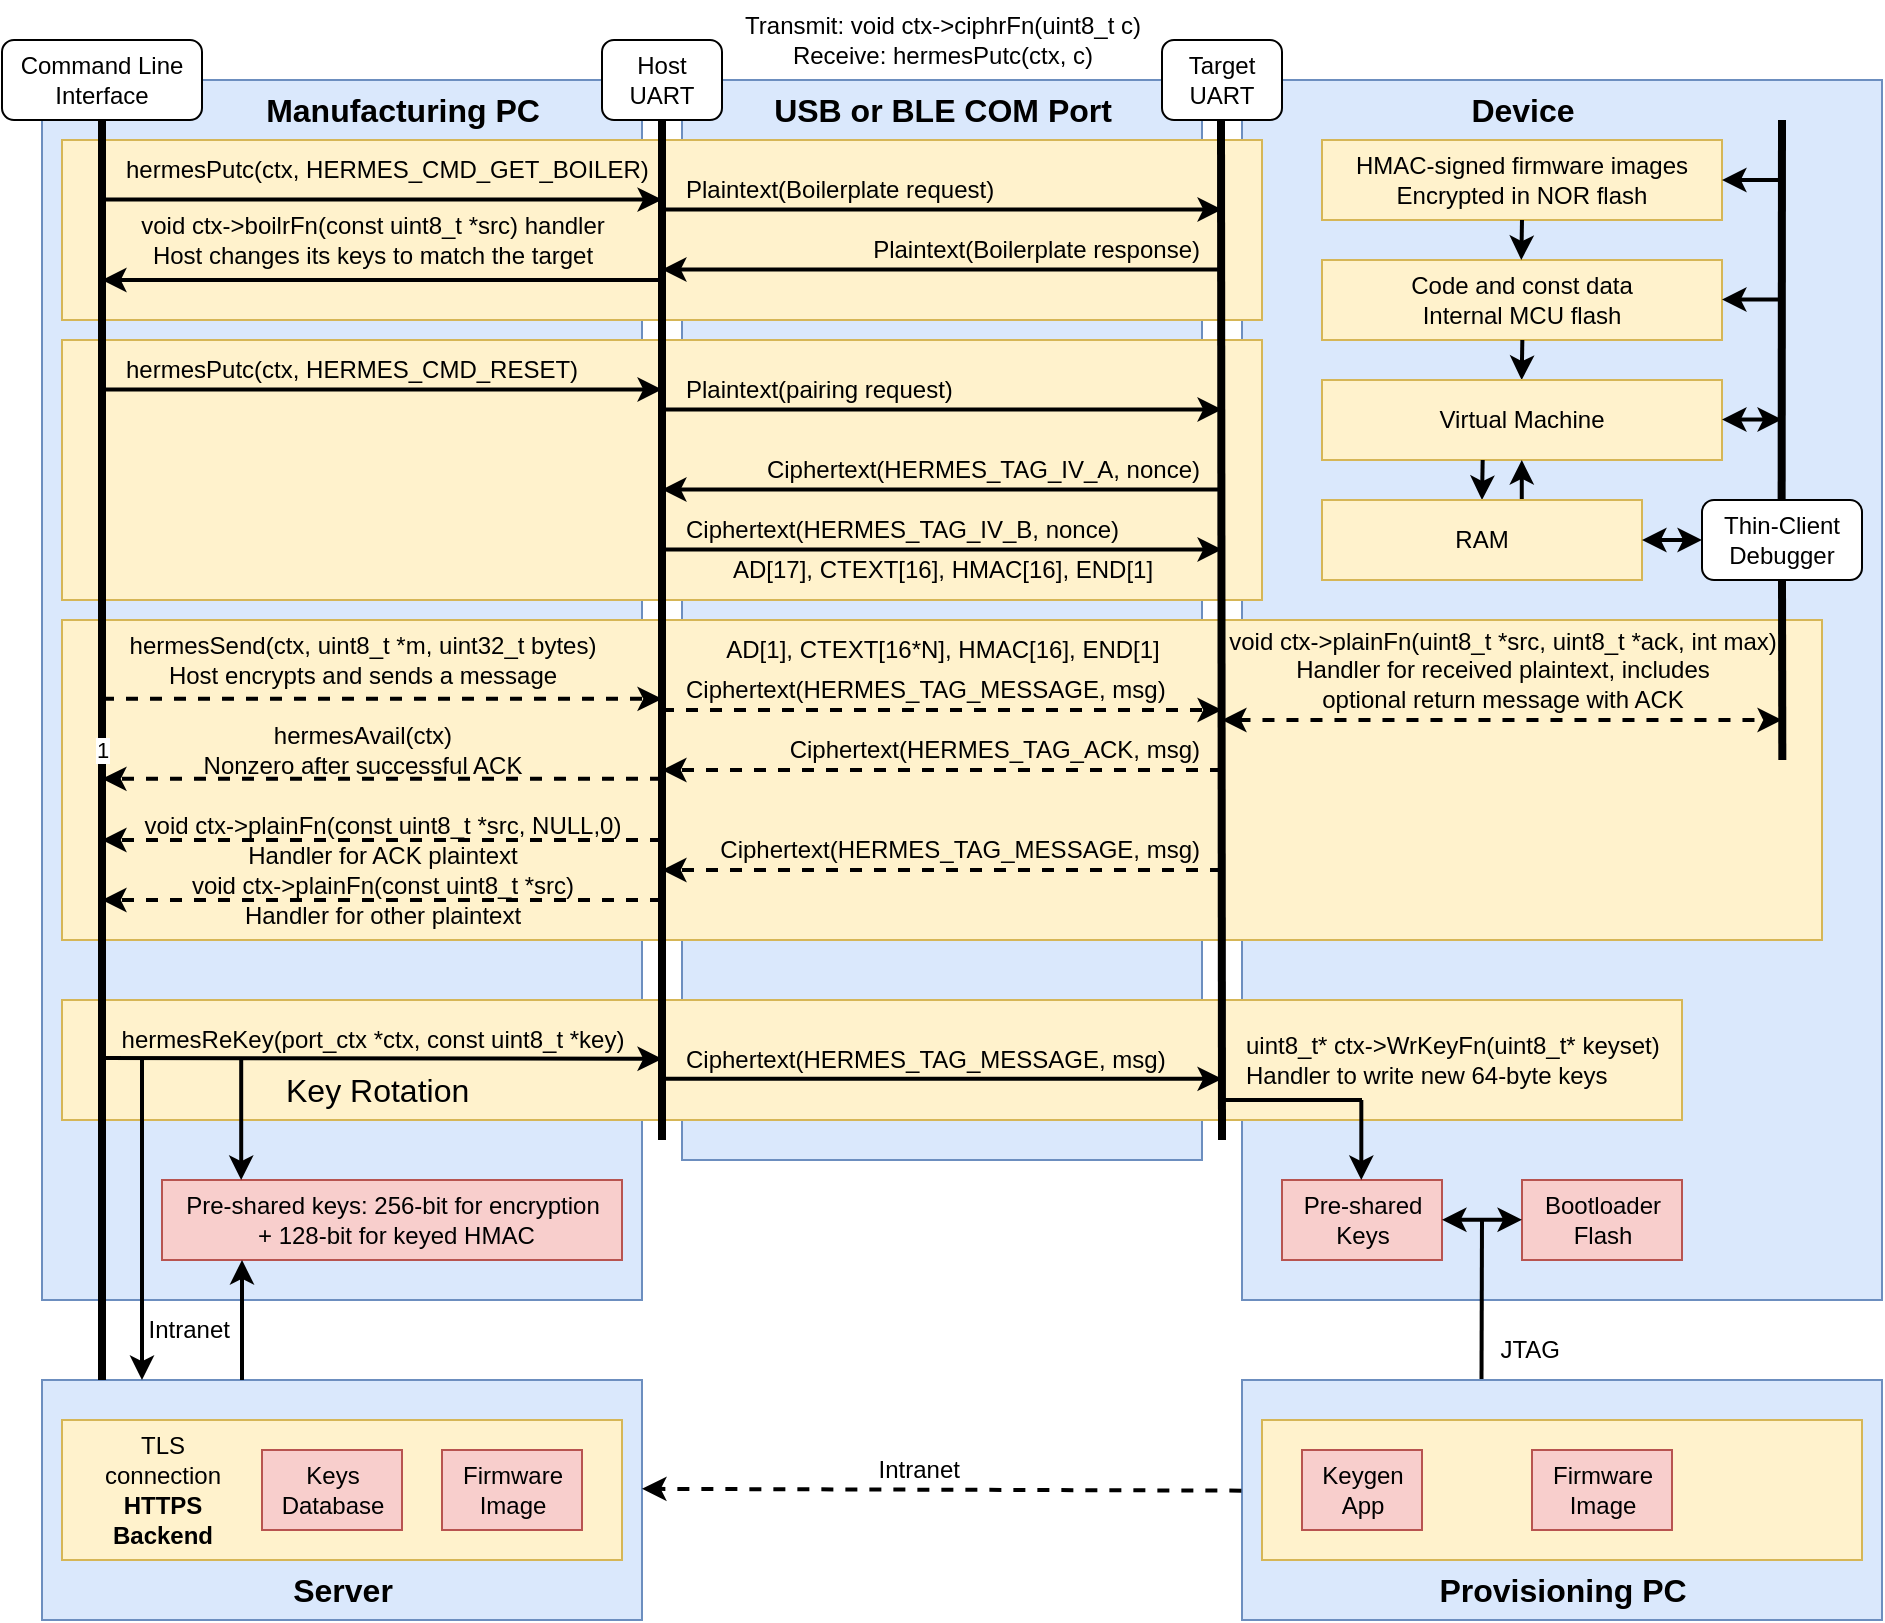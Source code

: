 <mxfile>
  <diagram id="AHviMJLxq5r347sxfxqC" name="Page-1">
    <mxGraphModel dx="2026" dy="1139" grid="1" gridSize="10" guides="1" tooltips="1" connect="1" arrows="1" fold="1" page="1" pageScale="1" pageWidth="1100" pageHeight="850" math="0" shadow="0">
      <root>
        <mxCell id="0" />
        <mxCell id="1" parent="0" />
        <mxCell id="90" value="" style="rounded=0;whiteSpace=wrap;html=1;fillColor=#dae8fc;strokeColor=#6c8ebf;" parent="1" vertex="1">
          <mxGeometry x="40" y="690" width="300" height="120" as="geometry" />
        </mxCell>
        <mxCell id="45" value="" style="rounded=0;whiteSpace=wrap;html=1;fillColor=#dae8fc;strokeColor=#6c8ebf;" parent="1" vertex="1">
          <mxGeometry x="360" y="40" width="260" height="540" as="geometry" />
        </mxCell>
        <mxCell id="44" value="" style="rounded=0;whiteSpace=wrap;html=1;fillColor=#dae8fc;strokeColor=#6c8ebf;" parent="1" vertex="1">
          <mxGeometry x="640" y="40" width="320" height="610" as="geometry" />
        </mxCell>
        <mxCell id="43" value="" style="rounded=0;whiteSpace=wrap;html=1;fillColor=#dae8fc;strokeColor=#6c8ebf;" parent="1" vertex="1">
          <mxGeometry x="40" y="40" width="300" height="610" as="geometry" />
        </mxCell>
        <mxCell id="37" value="" style="rounded=0;whiteSpace=wrap;html=1;fillColor=#fff2cc;strokeColor=#d6b656;" parent="1" vertex="1">
          <mxGeometry x="50" y="500" width="810" height="60" as="geometry" />
        </mxCell>
        <mxCell id="33" value="" style="rounded=0;whiteSpace=wrap;html=1;fillColor=#fff2cc;strokeColor=#d6b656;" parent="1" vertex="1">
          <mxGeometry x="50" y="70" width="600" height="90" as="geometry" />
        </mxCell>
        <mxCell id="32" value="" style="rounded=0;whiteSpace=wrap;html=1;fillColor=#fff2cc;strokeColor=#d6b656;" parent="1" vertex="1">
          <mxGeometry x="50" y="170" width="600" height="130" as="geometry" />
        </mxCell>
        <mxCell id="31" value="" style="rounded=0;whiteSpace=wrap;html=1;fillColor=#fff2cc;strokeColor=#d6b656;" parent="1" vertex="1">
          <mxGeometry x="50" y="310" width="880" height="160" as="geometry" />
        </mxCell>
        <mxCell id="2" value="Host&lt;div&gt;UART&lt;/div&gt;" style="rounded=1;whiteSpace=wrap;html=1;" parent="1" vertex="1">
          <mxGeometry x="320" y="20" width="60" height="40" as="geometry" />
        </mxCell>
        <mxCell id="3" value="Target&lt;div&gt;UART&lt;/div&gt;" style="rounded=1;whiteSpace=wrap;html=1;" parent="1" vertex="1">
          <mxGeometry x="600" y="20" width="60" height="40" as="geometry" />
        </mxCell>
        <mxCell id="4" value="" style="endArrow=none;html=1;entryX=0.5;entryY=1;entryDx=0;entryDy=0;strokeWidth=4;" parent="1" target="2" edge="1">
          <mxGeometry width="50" height="50" relative="1" as="geometry">
            <mxPoint x="350" y="570" as="sourcePoint" />
            <mxPoint x="400" y="330" as="targetPoint" />
          </mxGeometry>
        </mxCell>
        <mxCell id="6" value="" style="endArrow=none;html=1;entryX=0.5;entryY=1;entryDx=0;entryDy=0;strokeWidth=4;" parent="1" edge="1">
          <mxGeometry width="50" height="50" relative="1" as="geometry">
            <mxPoint x="630" y="570" as="sourcePoint" />
            <mxPoint x="629.5" y="60" as="targetPoint" />
          </mxGeometry>
        </mxCell>
        <object label="" id="7">
          <mxCell style="endArrow=classic;html=1;strokeWidth=2;endFill=1;" parent="1" edge="1">
            <mxGeometry width="50" height="50" relative="1" as="geometry">
              <mxPoint x="350" y="104.71" as="sourcePoint" />
              <mxPoint x="630" y="104.71" as="targetPoint" />
            </mxGeometry>
          </mxCell>
        </object>
        <mxCell id="8" value="hermesPutc(ctx, HERMES_CMD_GET_BOILER)" style="text;html=1;align=left;verticalAlign=middle;resizable=0;points=[];autosize=1;strokeColor=none;fillColor=none;" parent="1" vertex="1">
          <mxGeometry x="80" y="70" width="280" height="30" as="geometry" />
        </mxCell>
        <mxCell id="9" value="Plaintext(Boilerplate request)" style="text;html=1;align=left;verticalAlign=middle;resizable=0;points=[];autosize=1;strokeColor=none;fillColor=none;" parent="1" vertex="1">
          <mxGeometry x="360" y="80" width="180" height="30" as="geometry" />
        </mxCell>
        <object label="" id="10">
          <mxCell style="endArrow=classic;html=1;strokeWidth=2;endFill=1;" parent="1" edge="1">
            <mxGeometry width="50" height="50" relative="1" as="geometry">
              <mxPoint x="630" y="134.71" as="sourcePoint" />
              <mxPoint x="350" y="134.71" as="targetPoint" />
            </mxGeometry>
          </mxCell>
        </object>
        <mxCell id="11" value="Plaintext(Boilerplate response)" style="text;html=1;align=right;verticalAlign=middle;resizable=0;points=[];autosize=1;strokeColor=none;fillColor=none;" parent="1" vertex="1">
          <mxGeometry x="430" y="110" width="190" height="30" as="geometry" />
        </mxCell>
        <mxCell id="12" value="void ctx-&amp;gt;boilrFn(const uint8_t *src) handler&lt;div&gt;Host changes its keys to match the target&lt;/div&gt;" style="text;html=1;align=center;verticalAlign=middle;resizable=0;points=[];autosize=1;strokeColor=none;fillColor=none;" parent="1" vertex="1">
          <mxGeometry x="75" y="100" width="260" height="40" as="geometry" />
        </mxCell>
        <object label="" id="13">
          <mxCell style="endArrow=classic;html=1;strokeWidth=2;endFill=1;" parent="1" edge="1">
            <mxGeometry width="50" height="50" relative="1" as="geometry">
              <mxPoint x="350" y="204.71" as="sourcePoint" />
              <mxPoint x="630" y="204.71" as="targetPoint" />
            </mxGeometry>
          </mxCell>
        </object>
        <mxCell id="14" value="hermesPutc(ctx, HERMES_CMD_RESET)" style="text;html=1;align=left;verticalAlign=middle;resizable=0;points=[];autosize=1;strokeColor=none;fillColor=none;" parent="1" vertex="1">
          <mxGeometry x="80" y="170" width="250" height="30" as="geometry" />
        </mxCell>
        <mxCell id="15" value="Plaintext(pairing request)" style="text;html=1;align=left;verticalAlign=middle;resizable=0;points=[];autosize=1;strokeColor=none;fillColor=none;" parent="1" vertex="1">
          <mxGeometry x="360" y="180" width="160" height="30" as="geometry" />
        </mxCell>
        <object label="" id="16">
          <mxCell style="endArrow=classic;html=1;strokeWidth=2;endFill=1;" parent="1" edge="1">
            <mxGeometry width="50" height="50" relative="1" as="geometry">
              <mxPoint x="630" y="244.71" as="sourcePoint" />
              <mxPoint x="350" y="244.71" as="targetPoint" />
            </mxGeometry>
          </mxCell>
        </object>
        <mxCell id="17" value="Ciphertext(HERMES_TAG_IV_A, nonce)" style="text;html=1;align=right;verticalAlign=middle;resizable=0;points=[];autosize=1;strokeColor=none;fillColor=none;" parent="1" vertex="1">
          <mxGeometry x="380" y="220" width="240" height="30" as="geometry" />
        </mxCell>
        <object label="" id="18">
          <mxCell style="endArrow=classic;html=1;strokeWidth=2;endFill=1;" parent="1" edge="1">
            <mxGeometry width="50" height="50" relative="1" as="geometry">
              <mxPoint x="350" y="274.71" as="sourcePoint" />
              <mxPoint x="630" y="274.71" as="targetPoint" />
            </mxGeometry>
          </mxCell>
        </object>
        <mxCell id="19" value="Ciphertext(HERMES_TAG_IV_B, nonce)" style="text;html=1;align=left;verticalAlign=middle;resizable=0;points=[];autosize=1;strokeColor=none;fillColor=none;" parent="1" vertex="1">
          <mxGeometry x="360" y="250" width="240" height="30" as="geometry" />
        </mxCell>
        <object label="" id="20">
          <mxCell style="endArrow=classic;html=1;strokeWidth=2;endFill=1;dashed=1;" parent="1" edge="1">
            <mxGeometry width="50" height="50" relative="1" as="geometry">
              <mxPoint x="350" y="355" as="sourcePoint" />
              <mxPoint x="630" y="355" as="targetPoint" />
            </mxGeometry>
          </mxCell>
        </object>
        <mxCell id="21" value="hermesSend(ctx, uint8_t *m, uint32_t bytes)&lt;div&gt;Host encrypts and sends a message&lt;/div&gt;" style="text;html=1;align=center;verticalAlign=middle;resizable=0;points=[];autosize=1;strokeColor=none;fillColor=none;" parent="1" vertex="1">
          <mxGeometry x="70" y="310" width="260" height="40" as="geometry" />
        </mxCell>
        <mxCell id="22" value="Ciphertext(HERMES_TAG_MESSAGE, msg)" style="text;html=1;align=left;verticalAlign=middle;resizable=0;points=[];autosize=1;strokeColor=none;fillColor=none;" parent="1" vertex="1">
          <mxGeometry x="360" y="330" width="260" height="30" as="geometry" />
        </mxCell>
        <mxCell id="23" value="Ciphertext(HERMES_TAG_ACK, msg)" style="text;html=1;align=right;verticalAlign=middle;resizable=0;points=[];autosize=1;strokeColor=none;fillColor=none;" parent="1" vertex="1">
          <mxGeometry x="390" y="360" width="230" height="30" as="geometry" />
        </mxCell>
        <object label="" id="24">
          <mxCell style="endArrow=classic;html=1;strokeWidth=2;endFill=1;dashed=1;" parent="1" edge="1">
            <mxGeometry width="50" height="50" relative="1" as="geometry">
              <mxPoint x="630" y="385" as="sourcePoint" />
              <mxPoint x="350" y="385" as="targetPoint" />
            </mxGeometry>
          </mxCell>
        </object>
        <mxCell id="25" value="void ctx-&amp;gt;plainFn(uint8_t *src, uint8_t *ack, int max)&lt;div&gt;Handler for received plaintext, includes&lt;/div&gt;&lt;div&gt;optional return message with ACK&lt;/div&gt;" style="text;html=1;align=center;verticalAlign=middle;resizable=0;points=[];autosize=1;strokeColor=none;fillColor=none;" parent="1" vertex="1">
          <mxGeometry x="620" y="305" width="300" height="60" as="geometry" />
        </mxCell>
        <mxCell id="26" value="hermesAvail(ctx)&lt;div&gt;Nonzero after successful ACK&lt;/div&gt;" style="text;html=1;align=center;verticalAlign=middle;resizable=0;points=[];autosize=1;strokeColor=none;fillColor=none;" parent="1" vertex="1">
          <mxGeometry x="110" y="355" width="180" height="40" as="geometry" />
        </mxCell>
        <object label="" id="28">
          <mxCell style="endArrow=classic;html=1;strokeWidth=2;endFill=1;" parent="1" edge="1">
            <mxGeometry width="50" height="50" relative="1" as="geometry">
              <mxPoint x="350" y="539.43" as="sourcePoint" />
              <mxPoint x="630" y="539.43" as="targetPoint" />
              <Array as="points">
                <mxPoint x="490" y="539.43" />
              </Array>
            </mxGeometry>
          </mxCell>
        </object>
        <mxCell id="29" value="Transmit:&amp;nbsp;void ctx-&amp;gt;ciphrFn(uint8_t c)&lt;div&gt;Receive:&amp;nbsp;&lt;span style=&quot;color: rgb(0, 0, 0); text-align: left; background-color: transparent;&quot;&gt;hermesPutc(ctx, c)&lt;/span&gt;&lt;span style=&quot;background-color: transparent; font-family: monospace; font-size: 0px; text-align: start;&quot;&gt;%3CmxGraphModel%3E%3Croot%3E%3CmxCell%20id%3D%220%22%2F%3E%3CmxCell%20id%3D%221%22%20parent%3D%220%22%2F%3E%3CmxCell%20id%3D%222%22%20value%3D%22hermesPutc(ctx%2C%20HERMES_CMD_GET_BOILER)%22%20style%3D%22text%3Bhtml%3D1%3Balign%3Dleft%3BverticalAlign%3Dmiddle%3Bresizable%3D0%3Bpoints%3D%5B%5D%3Bautosize%3D1%3BstrokeColor%3Dnone%3BfillColor%3Dnone%3B%22%20vertex%3D%221%22%20parent%3D%221%22%3E%3CmxGeometry%20x%3D%2210%22%20y%3D%2270%22%20width%3D%22280%22%20height%3D%2230%22%20as%3D%22geometry%22%2F%3E%3C%2FmxCell%3E%3C%2Froot%3E%3C%2FmxGraphModel%3E&lt;/span&gt;&lt;span style=&quot;background-color: transparent; font-family: monospace; font-size: 0px; text-align: start;&quot;&gt;%3CmxGraphModel%3E%3Croot%3E%3CmxCell%20id%3D%220%22%2F%3E%3CmxCell%20id%3D%221%22%20parent%3D%220%22%2F%3E%3CmxCell%20id%3D%222%22%20value%3D%22hermesPutc(ctx%2C%20HERMES_CMD_GET_BOILER)%22%20style%3D%22text%3Bhtml%3D1%3Balign%3Dleft%3BverticalAlign%3Dmiddle%3Bresizable%3D0%3Bpoints%3D%5B%5D%3Bautosize%3D1%3BstrokeColor%3Dnone%3BfillColor%3Dnone%3B%22%20vertex%3D%221%22%20parent%3D%221%22%3E%3CmxGeometry%20x%3D%2210%22%20y%3D%2270%22%20width%3D%22280%22%20height%3D%2230%22%20as%3D%22geometry%22%2F%3E%3C%2FmxCell%3E%3C%2Froot%3E%3C%2FmxGraphModel%3E&lt;/span&gt;&lt;span style=&quot;background-color: transparent; font-family: monospace; font-size: 0px; text-align: start;&quot;&gt;%3CmxGraphModel%3E%3Croot%3E%3CmxCell%20id%3D%220%22%2F%3E%3CmxCell%20id%3D%221%22%20parent%3D%220%22%2F%3E%3CmxCell%20id%3D%222%22%20value%3D%22hermesPutc(ctx%2C%20HERMES_CMD_GET_BOILER)%22%20style%3D%22text%3Bhtml%3D1%3Balign%3Dleft%3BverticalAlign%3Dmiddle%3Bresizable%3D0%3Bpoints%3D%5B%5D%3Bautosize%3D1%3BstrokeColor%3Dnone%3BfillColor%3Dnone%3B%22%20vertex%3D%221%22%20parent%3D%221%22%3E%3CmxGeometry%20x%3D%2210%22%20y%3D%2270%22%20width%3D%22280%22%20height%3D%2230%22%20as%3D%22geometry%22%2F%3E%3C%2FmxCell%3E%3C%2Froot%3E%3C%2FmxGraphModel%3E&lt;/span&gt;&lt;span style=&quot;background-color: transparent; font-family: monospace; font-size: 0px; text-align: start;&quot;&gt;%3CmxGraphModel%3E%3Croot%3E%3CmxCell%20id%3D%220%22%2F%3E%3CmxCell%20id%3D%221%22%20parent%3D%220%22%2F%3E%3CmxCell%20id%3D%222%22%20value%3D%22hermesPutc(ctx%2C%20HERMES_CMD_GET_BOILER)%22%20style%3D%22text%3Bhtml%3D1%3Balign%3Dleft%3BverticalAlign%3Dmiddle%3Bresizable%3D0%3Bpoints%3D%5B%5D%3Bautosize%3D1%3BstrokeColor%3Dnone%3BfillColor%3Dnone%3B%22%20vertex%3D%221%22%20parent%3D%221%22%3E%3CmxGeometry%20x%3D%2210%22%20y%3D%2270%22%20width%3D%22280%22%20height%3D%2230%22%20as%3D%22geometry%22%2F%3E%3C%2FmxCell%3E%3C%2Froot%3E%3C%2FmxGraphModel%3E&lt;/span&gt;&lt;span style=&quot;background-color: transparent; font-family: monospace; font-size: 0px; text-align: start;&quot;&gt;%3CmxGraphModel%3E%3Croot%3E%3CmxCell%20id%3D%220%22%2F%3E%3CmxCell%20id%3D%221%22%20parent%3D%220%22%2F%3E%3CmxCell%20id%3D%222%22%20value%3D%22hermesPutc(ctx%2C%20HERMES_CMD_GET_BOILER)%22%20style%3D%22text%3Bhtml%3D1%3Balign%3Dleft%3BverticalAlign%3Dmiddle%3Bresizable%3D0%3Bpoints%3D%5B%5D%3Bautosize%3D1%3BstrokeColor%3Dnone%3BfillColor%3Dnone%3B%22%20vertex%3D%221%22%20parent%3D%221%22%3E%3CmxGeometry%20x%3D%2210%22%20y%3D%2270%22%20width%3D%22280%22%20height%3D%2230%22%20as%3D%22geometry%22%2F%3E%3C%2FmxCell%3E%3C%2Froot%3E%3C%2FmxGraphModel%3E&lt;/span&gt;&lt;span style=&quot;background-color: transparent; font-family: monospace; font-size: 0px; text-align: start;&quot;&gt;%3CmxGraphModel%3E%3Croot%3E%3CmxCell%20id%3D%220%22%2F%3E%3CmxCell%20id%3D%221%22%20parent%3D%220%22%2F%3E%3CmxCell%20id%3D%222%22%20value%3D%22hermesPutc(ctx%2C%20HERMES_CMD_GET_BOILER)%22%20style%3D%22text%3Bhtml%3D1%3Balign%3Dleft%3BverticalAlign%3Dmiddle%3Bresizable%3D0%3Bpoints%3D%5B%5D%3Bautosize%3D1%3BstrokeColor%3Dnone%3BfillColor%3Dnone%3B%22%20vertex%3D%221%22%20parent%3D%221%22%3E%3CmxGeometry%20x%3D%2210%22%20y%3D%2270%22%20width%3D%22280%22%20height%3D%2230%22%20as%3D%22geometry%22%2F%3E%3C%2FmxCell%3E%3C%2Froot%3E%3C%2FmxGraphModel%3E&lt;/span&gt;&lt;/div&gt;" style="text;html=1;align=center;verticalAlign=middle;resizable=0;points=[];autosize=1;strokeColor=none;fillColor=none;" parent="1" vertex="1">
          <mxGeometry x="380" width="220" height="40" as="geometry" />
        </mxCell>
        <mxCell id="30" value="Ciphertext(HERMES_TAG_MESSAGE, msg)" style="text;html=1;align=left;verticalAlign=middle;resizable=0;points=[];autosize=1;strokeColor=none;fillColor=none;" parent="1" vertex="1">
          <mxGeometry x="360" y="515" width="260" height="30" as="geometry" />
        </mxCell>
        <mxCell id="38" value="&lt;font style=&quot;font-size: 16px;&quot;&gt;Key Rotation&lt;/font&gt;" style="text;html=1;align=left;verticalAlign=middle;resizable=0;points=[];autosize=1;strokeColor=none;fillColor=none;" parent="1" vertex="1">
          <mxGeometry x="160" y="530" width="120" height="30" as="geometry" />
        </mxCell>
        <mxCell id="39" value="uint8_t* ctx-&amp;gt;WrKeyFn(uint8_t* keyset)&lt;div&gt;Handler to write new 64-byte keys&lt;/div&gt;" style="text;html=1;align=left;verticalAlign=middle;resizable=0;points=[];autosize=1;strokeColor=none;fillColor=none;" parent="1" vertex="1">
          <mxGeometry x="640" y="510" width="230" height="40" as="geometry" />
        </mxCell>
        <mxCell id="40" value="AD[1], CTEXT[16*N], HMAC[16], END[1]" style="text;html=1;align=center;verticalAlign=middle;resizable=0;points=[];autosize=1;strokeColor=none;fillColor=none;" parent="1" vertex="1">
          <mxGeometry x="370" y="310" width="240" height="30" as="geometry" />
        </mxCell>
        <mxCell id="41" value="AD[17], CTEXT[16], HMAC[16], END[1]" style="text;html=1;align=center;verticalAlign=middle;resizable=0;points=[];autosize=1;strokeColor=none;fillColor=none;" parent="1" vertex="1">
          <mxGeometry x="375" y="270" width="230" height="30" as="geometry" />
        </mxCell>
        <mxCell id="42" value="Pre-shared keys: 256-bit for encryption&lt;div&gt;&amp;nbsp;+ 128-bit for keyed HMAC&lt;/div&gt;" style="text;html=1;align=center;verticalAlign=middle;resizable=0;points=[];autosize=1;strokeColor=#b85450;fillColor=#f8cecc;" parent="1" vertex="1">
          <mxGeometry x="100" y="590" width="230" height="40" as="geometry" />
        </mxCell>
        <mxCell id="46" value="&lt;font style=&quot;font-size: 16px;&quot;&gt;&lt;b&gt;Device&lt;/b&gt;&lt;/font&gt;" style="text;html=1;align=center;verticalAlign=middle;resizable=0;points=[];autosize=1;strokeColor=none;fillColor=none;" parent="1" vertex="1">
          <mxGeometry x="740" y="40" width="80" height="30" as="geometry" />
        </mxCell>
        <mxCell id="47" value="&lt;font style=&quot;font-size: 16px;&quot;&gt;&lt;b&gt;Manufacturing PC&lt;/b&gt;&lt;/font&gt;" style="text;html=1;align=center;verticalAlign=middle;resizable=0;points=[];autosize=1;strokeColor=none;fillColor=none;" parent="1" vertex="1">
          <mxGeometry x="140" y="40" width="160" height="30" as="geometry" />
        </mxCell>
        <mxCell id="48" value="&lt;font style=&quot;font-size: 16px;&quot;&gt;&lt;b&gt;USB or BLE COM Port&lt;/b&gt;&lt;/font&gt;" style="text;html=1;align=center;verticalAlign=middle;resizable=0;points=[];autosize=1;strokeColor=none;fillColor=none;" parent="1" vertex="1">
          <mxGeometry x="395" y="40" width="190" height="30" as="geometry" />
        </mxCell>
        <mxCell id="49" value="&lt;div&gt;&lt;font color=&quot;#000000&quot;&gt;Command Line Interface&lt;/font&gt;&lt;/div&gt;" style="rounded=1;whiteSpace=wrap;html=1;" parent="1" vertex="1">
          <mxGeometry x="20" y="20" width="100" height="40" as="geometry" />
        </mxCell>
        <mxCell id="53" value="" style="endArrow=classic;html=1;strokeWidth=2;endFill=1;" parent="1" target="27" edge="1">
          <mxGeometry width="50" height="50" relative="1" as="geometry">
            <mxPoint x="70" y="529.43" as="sourcePoint" />
            <mxPoint x="350" y="529.43" as="targetPoint" />
          </mxGeometry>
        </mxCell>
        <mxCell id="27" value="hermesReKey(port_ctx *ctx, const uint8_t *key)" style="text;html=1;align=center;verticalAlign=middle;resizable=0;points=[];autosize=1;strokeColor=none;fillColor=none;" parent="1" vertex="1">
          <mxGeometry x="70" y="505" width="270" height="30" as="geometry" />
        </mxCell>
        <object label="" id="51">
          <mxCell style="endArrow=classic;html=1;strokeWidth=2;endFill=1;" parent="1" edge="1">
            <mxGeometry width="50" height="50" relative="1" as="geometry">
              <mxPoint x="70" y="529" as="sourcePoint" />
              <mxPoint x="350" y="529.43" as="targetPoint" />
            </mxGeometry>
          </mxCell>
        </object>
        <object label="" id="54">
          <mxCell style="endArrow=classic;html=1;strokeWidth=2;endFill=1;" parent="1" edge="1">
            <mxGeometry width="50" height="50" relative="1" as="geometry">
              <mxPoint x="70" y="99.81" as="sourcePoint" />
              <mxPoint x="350" y="99.81" as="targetPoint" />
            </mxGeometry>
          </mxCell>
        </object>
        <object label="" id="55">
          <mxCell style="endArrow=classic;html=1;strokeWidth=2;endFill=1;" parent="1" edge="1">
            <mxGeometry width="50" height="50" relative="1" as="geometry">
              <mxPoint x="350" y="140" as="sourcePoint" />
              <mxPoint x="70" y="140" as="targetPoint" />
            </mxGeometry>
          </mxCell>
        </object>
        <object label="" id="56">
          <mxCell style="endArrow=classic;html=1;strokeWidth=2;endFill=1;" parent="1" edge="1">
            <mxGeometry width="50" height="50" relative="1" as="geometry">
              <mxPoint x="70" y="194.71" as="sourcePoint" />
              <mxPoint x="350" y="194.71" as="targetPoint" />
            </mxGeometry>
          </mxCell>
        </object>
        <object label="" id="57">
          <mxCell style="endArrow=classic;html=1;strokeWidth=2;endFill=1;dashed=1;" parent="1" edge="1">
            <mxGeometry width="50" height="50" relative="1" as="geometry">
              <mxPoint x="70" y="349.43" as="sourcePoint" />
              <mxPoint x="350" y="349.43" as="targetPoint" />
            </mxGeometry>
          </mxCell>
        </object>
        <object label="" id="58">
          <mxCell style="endArrow=classic;html=1;strokeWidth=2;endFill=1;dashed=1;" parent="1" edge="1">
            <mxGeometry width="50" height="50" relative="1" as="geometry">
              <mxPoint x="350" y="389.43" as="sourcePoint" />
              <mxPoint x="70" y="389.43" as="targetPoint" />
            </mxGeometry>
          </mxCell>
        </object>
        <object label="" id="60">
          <mxCell style="endArrow=classic;html=1;strokeWidth=2;endFill=1;dashed=1;" parent="1" edge="1">
            <mxGeometry width="50" height="50" relative="1" as="geometry">
              <mxPoint x="350" y="420" as="sourcePoint" />
              <mxPoint x="70" y="420" as="targetPoint" />
            </mxGeometry>
          </mxCell>
        </object>
        <mxCell id="61" value="void ctx-&amp;gt;plainFn(const uint8_t *src, NULL,0)&lt;div&gt;Handler for ACK plaintext&lt;/div&gt;" style="text;html=1;align=center;verticalAlign=middle;resizable=0;points=[];autosize=1;strokeColor=none;fillColor=none;" parent="1" vertex="1">
          <mxGeometry x="80" y="400" width="260" height="40" as="geometry" />
        </mxCell>
        <object label="" id="62">
          <mxCell style="endArrow=classic;html=1;strokeWidth=2;endFill=1;dashed=1;" parent="1" edge="1">
            <mxGeometry width="50" height="50" relative="1" as="geometry">
              <mxPoint x="630" y="435" as="sourcePoint" />
              <mxPoint x="350" y="435" as="targetPoint" />
            </mxGeometry>
          </mxCell>
        </object>
        <mxCell id="63" value="Ciphertext(HERMES_TAG_MESSAGE, msg)" style="text;html=1;align=right;verticalAlign=middle;resizable=0;points=[];autosize=1;strokeColor=none;fillColor=none;" parent="1" vertex="1">
          <mxGeometry x="360" y="410" width="260" height="30" as="geometry" />
        </mxCell>
        <mxCell id="66" value="void ctx-&amp;gt;plainFn(const uint8_t *src)&lt;div&gt;Handler for other plaintext&lt;/div&gt;" style="text;html=1;align=center;verticalAlign=middle;resizable=0;points=[];autosize=1;strokeColor=none;fillColor=none;" parent="1" vertex="1">
          <mxGeometry x="105" y="430" width="210" height="40" as="geometry" />
        </mxCell>
        <object label="" id="68">
          <mxCell style="endArrow=classic;html=1;strokeWidth=2;endFill=1;dashed=1;" parent="1" edge="1">
            <mxGeometry width="50" height="50" relative="1" as="geometry">
              <mxPoint x="350" y="450" as="sourcePoint" />
              <mxPoint x="70" y="450" as="targetPoint" />
            </mxGeometry>
          </mxCell>
        </object>
        <mxCell id="71" value="Pre-shared&lt;div&gt;Keys&lt;/div&gt;" style="text;html=1;align=center;verticalAlign=middle;resizable=0;points=[];autosize=1;strokeColor=#b85450;fillColor=#f8cecc;" parent="1" vertex="1">
          <mxGeometry x="660" y="590" width="80" height="40" as="geometry" />
        </mxCell>
        <object label="" id="73">
          <mxCell style="endArrow=classic;html=1;strokeWidth=2;endFill=1;" parent="1" edge="1">
            <mxGeometry width="50" height="50" relative="1" as="geometry">
              <mxPoint x="699.66" y="550" as="sourcePoint" />
              <mxPoint x="699.66" y="590" as="targetPoint" />
            </mxGeometry>
          </mxCell>
        </object>
        <mxCell id="74" value="1" style="endArrow=none;html=1;entryX=0.5;entryY=1;entryDx=0;entryDy=0;strokeWidth=4;" parent="1" edge="1" target="49">
          <mxGeometry width="50" height="50" relative="1" as="geometry">
            <mxPoint x="70" y="690" as="sourcePoint" />
            <mxPoint x="69.31" y="70" as="targetPoint" />
          </mxGeometry>
        </mxCell>
        <object label="" id="75">
          <mxCell style="endArrow=none;html=1;strokeWidth=2;endFill=0;" parent="1" edge="1">
            <mxGeometry width="50" height="50" relative="1" as="geometry">
              <mxPoint x="630" y="550" as="sourcePoint" />
              <mxPoint x="700" y="550" as="targetPoint" />
            </mxGeometry>
          </mxCell>
        </object>
        <object label="" id="76">
          <mxCell style="endArrow=classic;html=1;strokeWidth=2;endFill=1;dashed=1;startArrow=classic;startFill=1;" parent="1" edge="1">
            <mxGeometry width="50" height="50" relative="1" as="geometry">
              <mxPoint x="630" y="360" as="sourcePoint" />
              <mxPoint x="910" y="360" as="targetPoint" />
            </mxGeometry>
          </mxCell>
        </object>
        <mxCell id="77" value="" style="endArrow=none;html=1;strokeWidth=4;entryX=0.5;entryY=1;entryDx=0;entryDy=0;" parent="1" target="78" edge="1">
          <mxGeometry width="50" height="50" relative="1" as="geometry">
            <mxPoint x="910.16" y="380" as="sourcePoint" />
            <mxPoint x="909.66" y="70" as="targetPoint" />
          </mxGeometry>
        </mxCell>
        <mxCell id="78" value="&lt;div&gt;&lt;font color=&quot;#000000&quot;&gt;Thin-Client&lt;/font&gt;&lt;/div&gt;&lt;div&gt;&lt;font color=&quot;#000000&quot;&gt;Debugger&lt;/font&gt;&lt;/div&gt;" style="rounded=1;whiteSpace=wrap;html=1;" parent="1" vertex="1">
          <mxGeometry x="870" y="250" width="80" height="40" as="geometry" />
        </mxCell>
        <mxCell id="79" value="" style="endArrow=none;html=1;strokeWidth=4;" parent="1" edge="1">
          <mxGeometry width="50" height="50" relative="1" as="geometry">
            <mxPoint x="909.82" y="250" as="sourcePoint" />
            <mxPoint x="910" y="60" as="targetPoint" />
          </mxGeometry>
        </mxCell>
        <mxCell id="80" value="HMAC-signed&amp;nbsp;&lt;span style=&quot;background-color: transparent;&quot;&gt;firmware images&lt;/span&gt;&lt;div&gt;&lt;span style=&quot;background-color: transparent;&quot;&gt;Encrypted in NOR flash&lt;/span&gt;&lt;/div&gt;" style="rounded=0;whiteSpace=wrap;html=1;fillColor=#fff2cc;strokeColor=#d6b656;" parent="1" vertex="1">
          <mxGeometry x="680" y="70" width="200" height="40" as="geometry" />
        </mxCell>
        <mxCell id="81" value="" style="rounded=0;whiteSpace=wrap;html=1;fillColor=#fff2cc;strokeColor=#d6b656;" parent="1" vertex="1">
          <mxGeometry x="50" y="710" width="280" height="70" as="geometry" />
        </mxCell>
        <object label="" id="82">
          <mxCell style="endArrow=classic;html=1;strokeWidth=2;endFill=1;" parent="1" edge="1">
            <mxGeometry width="50" height="50" relative="1" as="geometry">
              <mxPoint x="140" y="690" as="sourcePoint" />
              <mxPoint x="140" y="630" as="targetPoint" />
            </mxGeometry>
          </mxCell>
        </object>
        <object label="" id="85">
          <mxCell style="endArrow=classic;html=1;strokeWidth=2;endFill=1;" parent="1" edge="1">
            <mxGeometry width="50" height="50" relative="1" as="geometry">
              <mxPoint x="90" y="530" as="sourcePoint" />
              <mxPoint x="90" y="690" as="targetPoint" />
            </mxGeometry>
          </mxCell>
        </object>
        <object label="" id="86">
          <mxCell style="endArrow=classic;html=1;strokeWidth=2;endFill=1;" parent="1" edge="1">
            <mxGeometry width="50" height="50" relative="1" as="geometry">
              <mxPoint x="139.6" y="530" as="sourcePoint" />
              <mxPoint x="139.6" y="590" as="targetPoint" />
            </mxGeometry>
          </mxCell>
        </object>
        <mxCell id="87" value="TLS&lt;div&gt;connection&lt;/div&gt;" style="text;html=1;align=center;verticalAlign=middle;resizable=0;points=[];autosize=1;strokeColor=none;fillColor=none;" parent="1" vertex="1">
          <mxGeometry x="60" y="710" width="80" height="40" as="geometry" />
        </mxCell>
        <mxCell id="88" value="&lt;div&gt;&lt;font color=&quot;#000000&quot;&gt;&lt;b&gt;HTTPS&lt;/b&gt;&lt;/font&gt;&lt;/div&gt;&lt;div&gt;&lt;b&gt;Backend&lt;/b&gt;&lt;/div&gt;" style="text;html=1;align=center;verticalAlign=middle;resizable=0;points=[];autosize=1;strokeColor=none;fillColor=none;" parent="1" vertex="1">
          <mxGeometry x="65" y="740" width="70" height="40" as="geometry" />
        </mxCell>
        <mxCell id="89" value="Keys&lt;div&gt;Database&lt;/div&gt;" style="text;html=1;align=center;verticalAlign=middle;resizable=0;points=[];autosize=1;strokeColor=#b85450;fillColor=#f8cecc;" parent="1" vertex="1">
          <mxGeometry x="150" y="725" width="70" height="40" as="geometry" />
        </mxCell>
        <mxCell id="91" value="&lt;font style=&quot;font-size: 16px;&quot;&gt;&lt;b&gt;Server&lt;/b&gt;&lt;/font&gt;" style="text;html=1;align=center;verticalAlign=middle;resizable=0;points=[];autosize=1;strokeColor=none;fillColor=none;" parent="1" vertex="1">
          <mxGeometry x="155" y="780" width="70" height="30" as="geometry" />
        </mxCell>
        <mxCell id="92" value="Intranet" style="text;html=1;align=right;verticalAlign=middle;resizable=0;points=[];autosize=1;strokeColor=none;fillColor=none;" parent="1" vertex="1">
          <mxGeometry x="75" y="650" width="60" height="30" as="geometry" />
        </mxCell>
        <object label="" id="93">
          <mxCell style="endArrow=classic;html=1;strokeWidth=2;endFill=1;entryX=1;entryY=0.5;entryDx=0;entryDy=0;" parent="1" target="80" edge="1">
            <mxGeometry width="50" height="50" relative="1" as="geometry">
              <mxPoint x="910" y="90" as="sourcePoint" />
              <mxPoint x="630" y="114.66" as="targetPoint" />
            </mxGeometry>
          </mxCell>
        </object>
        <mxCell id="94" value="Firmware&lt;div&gt;Image&lt;/div&gt;" style="text;html=1;align=center;verticalAlign=middle;resizable=0;points=[];autosize=1;strokeColor=#b85450;fillColor=#f8cecc;" parent="1" vertex="1">
          <mxGeometry x="240" y="725" width="70" height="40" as="geometry" />
        </mxCell>
        <mxCell id="95" value="Code and const data&lt;br&gt;&lt;div&gt;&lt;span style=&quot;background-color: transparent;&quot;&gt;Internal MCU flash&lt;/span&gt;&lt;/div&gt;" style="rounded=0;whiteSpace=wrap;html=1;fillColor=#fff2cc;strokeColor=#d6b656;" parent="1" vertex="1">
          <mxGeometry x="680" y="130" width="200" height="40" as="geometry" />
        </mxCell>
        <object label="" id="96">
          <mxCell style="endArrow=classic;html=1;strokeWidth=2;endFill=1;entryX=1;entryY=0.5;entryDx=0;entryDy=0;" parent="1" edge="1">
            <mxGeometry width="50" height="50" relative="1" as="geometry">
              <mxPoint x="780" y="110" as="sourcePoint" />
              <mxPoint x="779.66" y="130" as="targetPoint" />
            </mxGeometry>
          </mxCell>
        </object>
        <object label="" id="98">
          <mxCell style="endArrow=classic;html=1;strokeWidth=2;endFill=1;entryX=1;entryY=0.5;entryDx=0;entryDy=0;" parent="1" edge="1">
            <mxGeometry width="50" height="50" relative="1" as="geometry">
              <mxPoint x="780.17" y="170" as="sourcePoint" />
              <mxPoint x="779.83" y="190" as="targetPoint" />
            </mxGeometry>
          </mxCell>
        </object>
        <mxCell id="99" value="Virtual Machine" style="rounded=0;whiteSpace=wrap;html=1;fillColor=#fff2cc;strokeColor=#d6b656;" parent="1" vertex="1">
          <mxGeometry x="680" y="190" width="200" height="40" as="geometry" />
        </mxCell>
        <object label="" id="100">
          <mxCell style="endArrow=classic;html=1;strokeWidth=2;endFill=1;" parent="1" edge="1">
            <mxGeometry width="50" height="50" relative="1" as="geometry">
              <mxPoint x="779.89" y="250" as="sourcePoint" />
              <mxPoint x="779.89" y="230" as="targetPoint" />
            </mxGeometry>
          </mxCell>
        </object>
        <object label="" id="101">
          <mxCell style="endArrow=classic;html=1;strokeWidth=2;endFill=1;entryX=1;entryY=0.5;entryDx=0;entryDy=0;" parent="1" edge="1">
            <mxGeometry width="50" height="50" relative="1" as="geometry">
              <mxPoint x="760.34" y="230" as="sourcePoint" />
              <mxPoint x="760.0" y="250" as="targetPoint" />
            </mxGeometry>
          </mxCell>
        </object>
        <mxCell id="102" value="RAM" style="rounded=0;whiteSpace=wrap;html=1;fillColor=#fff2cc;strokeColor=#d6b656;" parent="1" vertex="1">
          <mxGeometry x="680" y="250" width="160" height="40" as="geometry" />
        </mxCell>
        <object label="" id="103">
          <mxCell style="endArrow=classic;html=1;strokeWidth=2;endFill=1;entryX=1;entryY=0.5;entryDx=0;entryDy=0;startArrow=classic;startFill=1;" parent="1" edge="1">
            <mxGeometry width="50" height="50" relative="1" as="geometry">
              <mxPoint x="870" y="270" as="sourcePoint" />
              <mxPoint x="840" y="270" as="targetPoint" />
            </mxGeometry>
          </mxCell>
        </object>
        <object label="" id="104">
          <mxCell style="endArrow=classic;html=1;strokeWidth=2;endFill=1;entryX=1;entryY=0.5;entryDx=0;entryDy=0;startArrow=classic;startFill=1;" parent="1" edge="1">
            <mxGeometry width="50" height="50" relative="1" as="geometry">
              <mxPoint x="910" y="209.76" as="sourcePoint" />
              <mxPoint x="880" y="209.76" as="targetPoint" />
            </mxGeometry>
          </mxCell>
        </object>
        <object label="" id="105">
          <mxCell style="endArrow=classic;html=1;strokeWidth=2;endFill=1;entryX=1;entryY=0.5;entryDx=0;entryDy=0;" parent="1" edge="1">
            <mxGeometry width="50" height="50" relative="1" as="geometry">
              <mxPoint x="910" y="149.76" as="sourcePoint" />
              <mxPoint x="880" y="149.76" as="targetPoint" />
            </mxGeometry>
          </mxCell>
        </object>
        <mxCell id="108" value="Bootloader&lt;div&gt;Flash&lt;/div&gt;" style="text;html=1;align=center;verticalAlign=middle;resizable=0;points=[];autosize=1;strokeColor=#b85450;fillColor=#f8cecc;" parent="1" vertex="1">
          <mxGeometry x="780" y="590" width="80" height="40" as="geometry" />
        </mxCell>
        <object label="" id="109">
          <mxCell style="endArrow=classic;html=1;strokeWidth=2;endFill=1;startArrow=classic;startFill=1;" parent="1" edge="1">
            <mxGeometry width="50" height="50" relative="1" as="geometry">
              <mxPoint x="780" y="609.86" as="sourcePoint" />
              <mxPoint x="740" y="609.86" as="targetPoint" />
            </mxGeometry>
          </mxCell>
        </object>
        <object label="" id="113">
          <mxCell style="endArrow=none;html=1;strokeWidth=2;endFill=0;exitX=0.195;exitY=1.002;exitDx=0;exitDy=0;exitPerimeter=0;" parent="1" source="121" edge="1">
            <mxGeometry width="50" height="50" relative="1" as="geometry">
              <mxPoint x="759.83" y="680" as="sourcePoint" />
              <mxPoint x="760" y="610" as="targetPoint" />
            </mxGeometry>
          </mxCell>
        </object>
        <mxCell id="114" value="" style="rounded=0;whiteSpace=wrap;html=1;fillColor=#dae8fc;strokeColor=#6c8ebf;" parent="1" vertex="1">
          <mxGeometry x="640" y="690" width="320" height="120" as="geometry" />
        </mxCell>
        <mxCell id="115" value="" style="rounded=0;whiteSpace=wrap;html=1;fillColor=#fff2cc;strokeColor=#d6b656;" parent="1" vertex="1">
          <mxGeometry x="650" y="710" width="300" height="70" as="geometry" />
        </mxCell>
        <mxCell id="119" value="&lt;font style=&quot;font-size: 16px;&quot;&gt;&lt;b&gt;Provisioning PC&lt;/b&gt;&lt;/font&gt;" style="text;html=1;align=center;verticalAlign=middle;resizable=0;points=[];autosize=1;strokeColor=none;fillColor=none;" parent="1" vertex="1">
          <mxGeometry x="725" y="780" width="150" height="30" as="geometry" />
        </mxCell>
        <mxCell id="120" value="Keygen&lt;div&gt;App&lt;/div&gt;" style="text;html=1;align=center;verticalAlign=middle;resizable=0;points=[];autosize=1;strokeColor=#b85450;fillColor=#f8cecc;" parent="1" vertex="1">
          <mxGeometry x="670" y="725" width="60" height="40" as="geometry" />
        </mxCell>
        <mxCell id="121" value="JTAG" style="text;html=1;align=right;verticalAlign=middle;resizable=0;points=[];autosize=1;strokeColor=none;fillColor=none;" parent="1" vertex="1">
          <mxGeometry x="750" y="660" width="50" height="30" as="geometry" />
        </mxCell>
        <mxCell id="122" value="Firmware&lt;div&gt;Image&lt;/div&gt;" style="text;html=1;align=center;verticalAlign=middle;resizable=0;points=[];autosize=1;strokeColor=#b85450;fillColor=#f8cecc;" parent="1" vertex="1">
          <mxGeometry x="785" y="725" width="70" height="40" as="geometry" />
        </mxCell>
        <object label="" id="123">
          <mxCell style="endArrow=classic;html=1;strokeWidth=2;endFill=1;dashed=1;exitX=-0.001;exitY=0.461;exitDx=0;exitDy=0;exitPerimeter=0;" parent="1" source="114" edge="1">
            <mxGeometry width="50" height="50" relative="1" as="geometry">
              <mxPoint x="620" y="744.41" as="sourcePoint" />
              <mxPoint x="340" y="744.41" as="targetPoint" />
            </mxGeometry>
          </mxCell>
        </object>
        <mxCell id="124" value="Intranet" style="text;html=1;align=right;verticalAlign=middle;resizable=0;points=[];autosize=1;strokeColor=none;fillColor=none;" parent="1" vertex="1">
          <mxGeometry x="440" y="720" width="60" height="30" as="geometry" />
        </mxCell>
      </root>
    </mxGraphModel>
  </diagram>
</mxfile>
